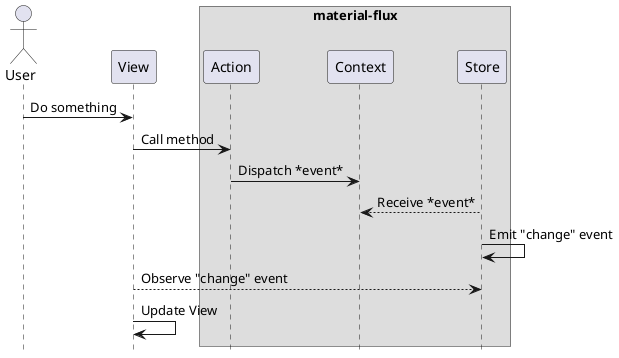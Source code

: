 @startuml

  hide footbox
  Actor User
  User -> View: Do something
  View -> Action: Call method
  box "material-flux"
    participant Action
    participant Context
    participant Store
  end box

  Action -> Context: Dispatch *event*
  Context <-- Store: Receive *event*
  Store -> Store: Emit "change" event
  Store <-- View: Observe "change" event
  View -> View: Update View


@enduml